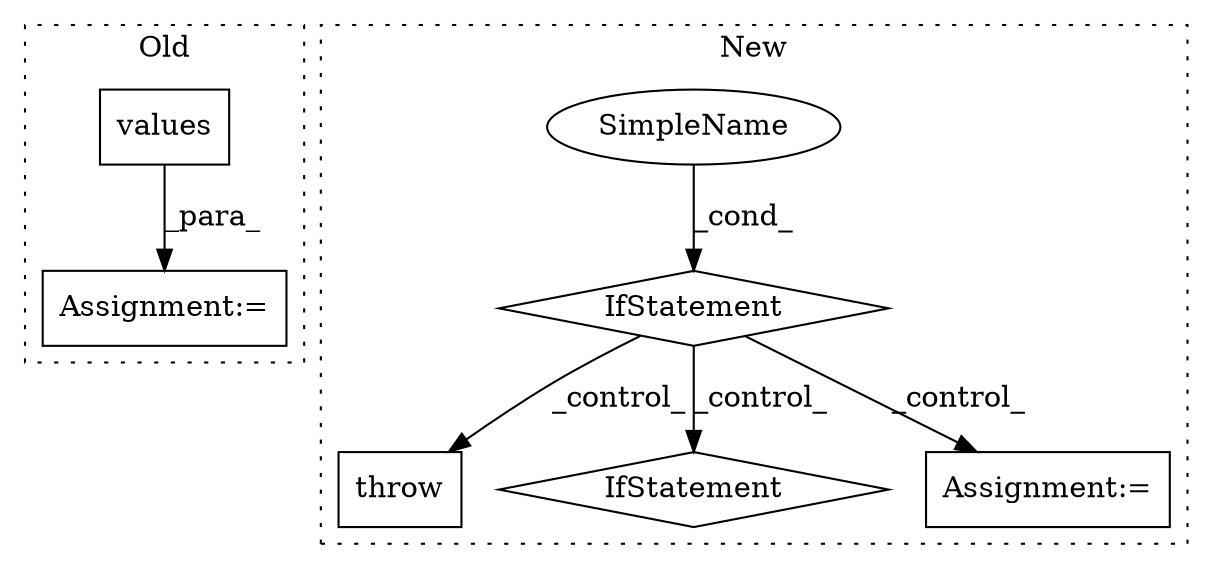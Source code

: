 digraph G {
subgraph cluster0 {
1 [label="values" a="32" s="5789" l="8" shape="box"];
6 [label="Assignment:=" a="7" s="5697,5797" l="57,2" shape="box"];
label = "Old";
style="dotted";
}
subgraph cluster1 {
2 [label="throw" a="53" s="5915" l="6" shape="box"];
3 [label="IfStatement" a="25" s="5888,5903" l="4,2" shape="diamond"];
4 [label="SimpleName" a="42" s="" l="" shape="ellipse"];
5 [label="IfStatement" a="25" s="6181" l="46" shape="diamond"];
7 [label="Assignment:=" a="7" s="6181" l="46" shape="box"];
label = "New";
style="dotted";
}
1 -> 6 [label="_para_"];
3 -> 7 [label="_control_"];
3 -> 5 [label="_control_"];
3 -> 2 [label="_control_"];
4 -> 3 [label="_cond_"];
}